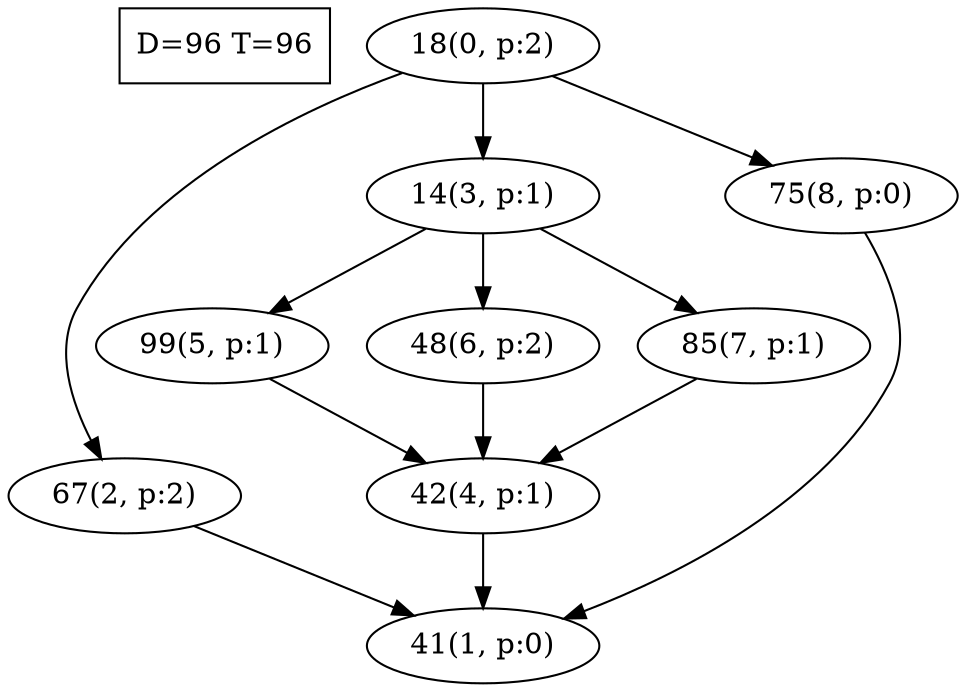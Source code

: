 digraph Task {
i [shape=box, label="D=96 T=96"]; 
0 [label="18(0, p:2)"];
1 [label="41(1, p:0)"];
2 [label="67(2, p:2)"];
3 [label="14(3, p:1)"];
4 [label="42(4, p:1)"];
5 [label="99(5, p:1)"];
6 [label="48(6, p:2)"];
7 [label="85(7, p:1)"];
8 [label="75(8, p:0)"];
0 -> 2;
0 -> 3;
0 -> 8;
2 -> 1;
3 -> 5;
3 -> 6;
3 -> 7;
4 -> 1;
5 -> 4;
6 -> 4;
7 -> 4;
8 -> 1;
}